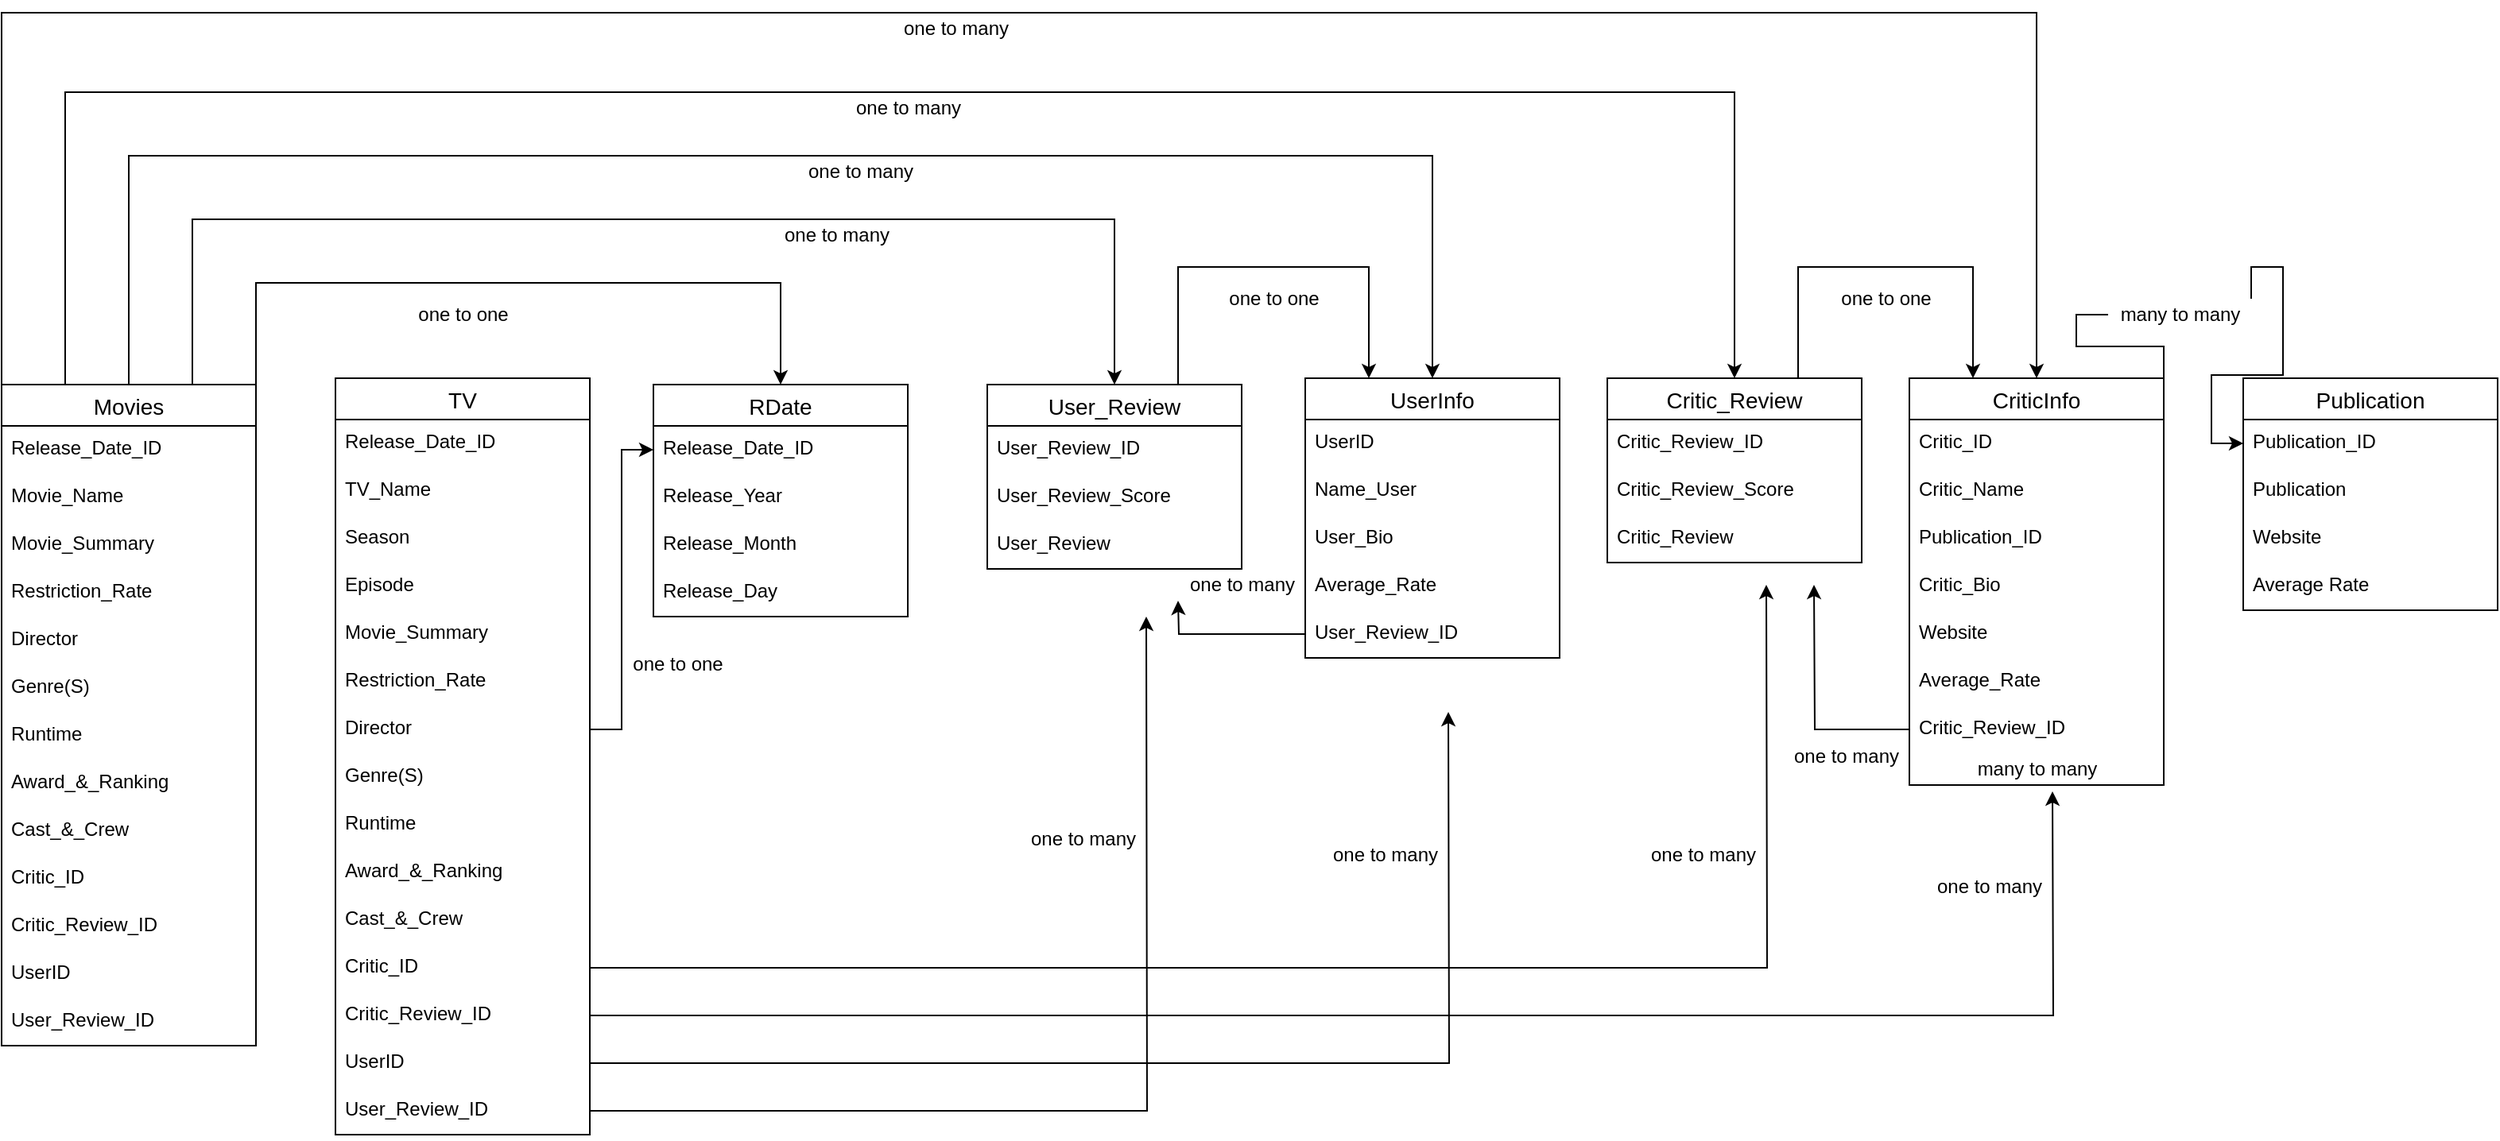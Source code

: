 <mxfile version="14.6.9" type="github">
  <diagram id="FcOZfvyRAADS41fhgshK" name="Page-1">
    <mxGraphModel dx="2603" dy="1822" grid="1" gridSize="10" guides="1" tooltips="1" connect="1" arrows="1" fold="1" page="1" pageScale="1" pageWidth="850" pageHeight="1100" math="0" shadow="0">
      <root>
        <mxCell id="0" />
        <mxCell id="1" parent="0" />
        <mxCell id="NTPSZeHlNnO5NupdeWOk-99" style="edgeStyle=orthogonalEdgeStyle;rounded=0;orthogonalLoop=1;jettySize=auto;html=1;exitX=0.5;exitY=0;exitDx=0;exitDy=0;entryX=0.5;entryY=0;entryDx=0;entryDy=0;strokeColor=#000000;" edge="1" parent="1" source="NTPSZeHlNnO5NupdeWOk-3" target="NTPSZeHlNnO5NupdeWOk-8">
          <mxGeometry relative="1" as="geometry">
            <Array as="points">
              <mxPoint y="104" />
              <mxPoint y="40" />
              <mxPoint x="330" y="40" />
            </Array>
          </mxGeometry>
        </mxCell>
        <mxCell id="NTPSZeHlNnO5NupdeWOk-103" style="edgeStyle=orthogonalEdgeStyle;rounded=0;orthogonalLoop=1;jettySize=auto;html=1;exitX=0.25;exitY=0;exitDx=0;exitDy=0;entryX=0.5;entryY=0;entryDx=0;entryDy=0;strokeColor=#000000;startArrow=none;" edge="1" parent="1" source="NTPSZeHlNnO5NupdeWOk-116" target="NTPSZeHlNnO5NupdeWOk-67">
          <mxGeometry relative="1" as="geometry">
            <Array as="points">
              <mxPoint x="540" />
            </Array>
          </mxGeometry>
        </mxCell>
        <mxCell id="NTPSZeHlNnO5NupdeWOk-104" style="edgeStyle=orthogonalEdgeStyle;rounded=0;orthogonalLoop=1;jettySize=auto;html=1;exitX=0.5;exitY=0;exitDx=0;exitDy=0;entryX=0.5;entryY=0;entryDx=0;entryDy=0;strokeColor=#000000;startArrow=none;" edge="1" parent="1" source="NTPSZeHlNnO5NupdeWOk-118" target="NTPSZeHlNnO5NupdeWOk-23">
          <mxGeometry relative="1" as="geometry">
            <Array as="points">
              <mxPoint x="740" y="-40" />
            </Array>
          </mxGeometry>
        </mxCell>
        <mxCell id="NTPSZeHlNnO5NupdeWOk-105" style="edgeStyle=orthogonalEdgeStyle;rounded=0;orthogonalLoop=1;jettySize=auto;html=1;exitX=0.25;exitY=0;exitDx=0;exitDy=0;entryX=0.5;entryY=0;entryDx=0;entryDy=0;strokeColor=#000000;startArrow=none;" edge="1" parent="1" source="NTPSZeHlNnO5NupdeWOk-120" target="NTPSZeHlNnO5NupdeWOk-61">
          <mxGeometry relative="1" as="geometry">
            <Array as="points">
              <mxPoint x="930" y="-80" />
            </Array>
          </mxGeometry>
        </mxCell>
        <mxCell id="NTPSZeHlNnO5NupdeWOk-106" style="edgeStyle=orthogonalEdgeStyle;rounded=0;orthogonalLoop=1;jettySize=auto;html=1;exitX=0;exitY=0;exitDx=0;exitDy=0;entryX=0.5;entryY=0;entryDx=0;entryDy=0;strokeColor=#000000;startArrow=none;" edge="1" parent="1" source="NTPSZeHlNnO5NupdeWOk-122" target="NTPSZeHlNnO5NupdeWOk-34">
          <mxGeometry relative="1" as="geometry">
            <Array as="points">
              <mxPoint x="1120" y="-130" />
            </Array>
          </mxGeometry>
        </mxCell>
        <mxCell id="NTPSZeHlNnO5NupdeWOk-3" value="Movies" style="swimlane;fontStyle=0;childLayout=stackLayout;horizontal=1;startSize=26;horizontalStack=0;resizeParent=1;resizeParentMax=0;resizeLast=0;collapsible=1;marginBottom=0;align=center;fontSize=14;" vertex="1" parent="1">
          <mxGeometry x="-160" y="104" width="160" height="416" as="geometry" />
        </mxCell>
        <mxCell id="NTPSZeHlNnO5NupdeWOk-4" value="Release_Date_ID" style="text;strokeColor=none;fillColor=none;spacingLeft=4;spacingRight=4;overflow=hidden;rotatable=0;points=[[0,0.5],[1,0.5]];portConstraint=eastwest;fontSize=12;" vertex="1" parent="NTPSZeHlNnO5NupdeWOk-3">
          <mxGeometry y="26" width="160" height="30" as="geometry" />
        </mxCell>
        <mxCell id="NTPSZeHlNnO5NupdeWOk-7" value="Movie_Name" style="text;strokeColor=none;fillColor=none;spacingLeft=4;spacingRight=4;overflow=hidden;rotatable=0;points=[[0,0.5],[1,0.5]];portConstraint=eastwest;fontSize=12;" vertex="1" parent="NTPSZeHlNnO5NupdeWOk-3">
          <mxGeometry y="56" width="160" height="30" as="geometry" />
        </mxCell>
        <mxCell id="NTPSZeHlNnO5NupdeWOk-5" value="Movie_Summary" style="text;strokeColor=none;fillColor=none;spacingLeft=4;spacingRight=4;overflow=hidden;rotatable=0;points=[[0,0.5],[1,0.5]];portConstraint=eastwest;fontSize=12;" vertex="1" parent="NTPSZeHlNnO5NupdeWOk-3">
          <mxGeometry y="86" width="160" height="30" as="geometry" />
        </mxCell>
        <mxCell id="NTPSZeHlNnO5NupdeWOk-6" value="Restriction_Rate" style="text;strokeColor=none;fillColor=none;spacingLeft=4;spacingRight=4;overflow=hidden;rotatable=0;points=[[0,0.5],[1,0.5]];portConstraint=eastwest;fontSize=12;" vertex="1" parent="NTPSZeHlNnO5NupdeWOk-3">
          <mxGeometry y="116" width="160" height="30" as="geometry" />
        </mxCell>
        <mxCell id="NTPSZeHlNnO5NupdeWOk-13" value="Director" style="text;strokeColor=none;fillColor=none;spacingLeft=4;spacingRight=4;overflow=hidden;rotatable=0;points=[[0,0.5],[1,0.5]];portConstraint=eastwest;fontSize=12;" vertex="1" parent="NTPSZeHlNnO5NupdeWOk-3">
          <mxGeometry y="146" width="160" height="30" as="geometry" />
        </mxCell>
        <mxCell id="NTPSZeHlNnO5NupdeWOk-14" value="Genre(S)" style="text;strokeColor=none;fillColor=none;spacingLeft=4;spacingRight=4;overflow=hidden;rotatable=0;points=[[0,0.5],[1,0.5]];portConstraint=eastwest;fontSize=12;" vertex="1" parent="NTPSZeHlNnO5NupdeWOk-3">
          <mxGeometry y="176" width="160" height="30" as="geometry" />
        </mxCell>
        <mxCell id="NTPSZeHlNnO5NupdeWOk-16" value="Runtime" style="text;strokeColor=none;fillColor=none;spacingLeft=4;spacingRight=4;overflow=hidden;rotatable=0;points=[[0,0.5],[1,0.5]];portConstraint=eastwest;fontSize=12;" vertex="1" parent="NTPSZeHlNnO5NupdeWOk-3">
          <mxGeometry y="206" width="160" height="30" as="geometry" />
        </mxCell>
        <mxCell id="NTPSZeHlNnO5NupdeWOk-17" value="Award_&amp;_Ranking" style="text;strokeColor=none;fillColor=none;spacingLeft=4;spacingRight=4;overflow=hidden;rotatable=0;points=[[0,0.5],[1,0.5]];portConstraint=eastwest;fontSize=12;" vertex="1" parent="NTPSZeHlNnO5NupdeWOk-3">
          <mxGeometry y="236" width="160" height="30" as="geometry" />
        </mxCell>
        <mxCell id="NTPSZeHlNnO5NupdeWOk-18" value="Cast_&amp;_Crew" style="text;strokeColor=none;fillColor=none;spacingLeft=4;spacingRight=4;overflow=hidden;rotatable=0;points=[[0,0.5],[1,0.5]];portConstraint=eastwest;fontSize=12;" vertex="1" parent="NTPSZeHlNnO5NupdeWOk-3">
          <mxGeometry y="266" width="160" height="30" as="geometry" />
        </mxCell>
        <mxCell id="NTPSZeHlNnO5NupdeWOk-19" value="Critic_ID" style="text;strokeColor=none;fillColor=none;spacingLeft=4;spacingRight=4;overflow=hidden;rotatable=0;points=[[0,0.5],[1,0.5]];portConstraint=eastwest;fontSize=12;" vertex="1" parent="NTPSZeHlNnO5NupdeWOk-3">
          <mxGeometry y="296" width="160" height="30" as="geometry" />
        </mxCell>
        <mxCell id="NTPSZeHlNnO5NupdeWOk-20" value="Critic_Review_ID" style="text;strokeColor=none;fillColor=none;spacingLeft=4;spacingRight=4;overflow=hidden;rotatable=0;points=[[0,0.5],[1,0.5]];portConstraint=eastwest;fontSize=12;" vertex="1" parent="NTPSZeHlNnO5NupdeWOk-3">
          <mxGeometry y="326" width="160" height="30" as="geometry" />
        </mxCell>
        <mxCell id="NTPSZeHlNnO5NupdeWOk-21" value="UserID" style="text;strokeColor=none;fillColor=none;spacingLeft=4;spacingRight=4;overflow=hidden;rotatable=0;points=[[0,0.5],[1,0.5]];portConstraint=eastwest;fontSize=12;" vertex="1" parent="NTPSZeHlNnO5NupdeWOk-3">
          <mxGeometry y="356" width="160" height="30" as="geometry" />
        </mxCell>
        <mxCell id="NTPSZeHlNnO5NupdeWOk-22" value="User_Review_ID" style="text;strokeColor=none;fillColor=none;spacingLeft=4;spacingRight=4;overflow=hidden;rotatable=0;points=[[0,0.5],[1,0.5]];portConstraint=eastwest;fontSize=12;" vertex="1" parent="NTPSZeHlNnO5NupdeWOk-3">
          <mxGeometry y="386" width="160" height="30" as="geometry" />
        </mxCell>
        <mxCell id="NTPSZeHlNnO5NupdeWOk-8" value="RDate" style="swimlane;fontStyle=0;childLayout=stackLayout;horizontal=1;startSize=26;horizontalStack=0;resizeParent=1;resizeParentMax=0;resizeLast=0;collapsible=1;marginBottom=0;align=center;fontSize=14;" vertex="1" parent="1">
          <mxGeometry x="250" y="104" width="160" height="146" as="geometry" />
        </mxCell>
        <mxCell id="NTPSZeHlNnO5NupdeWOk-9" value="Release_Date_ID" style="text;strokeColor=none;fillColor=none;spacingLeft=4;spacingRight=4;overflow=hidden;rotatable=0;points=[[0,0.5],[1,0.5]];portConstraint=eastwest;fontSize=12;" vertex="1" parent="NTPSZeHlNnO5NupdeWOk-8">
          <mxGeometry y="26" width="160" height="30" as="geometry" />
        </mxCell>
        <mxCell id="NTPSZeHlNnO5NupdeWOk-10" value="Release_Year" style="text;strokeColor=none;fillColor=none;spacingLeft=4;spacingRight=4;overflow=hidden;rotatable=0;points=[[0,0.5],[1,0.5]];portConstraint=eastwest;fontSize=12;" vertex="1" parent="NTPSZeHlNnO5NupdeWOk-8">
          <mxGeometry y="56" width="160" height="30" as="geometry" />
        </mxCell>
        <mxCell id="NTPSZeHlNnO5NupdeWOk-11" value="Release_Month" style="text;strokeColor=none;fillColor=none;spacingLeft=4;spacingRight=4;overflow=hidden;rotatable=0;points=[[0,0.5],[1,0.5]];portConstraint=eastwest;fontSize=12;" vertex="1" parent="NTPSZeHlNnO5NupdeWOk-8">
          <mxGeometry y="86" width="160" height="30" as="geometry" />
        </mxCell>
        <mxCell id="NTPSZeHlNnO5NupdeWOk-12" value="Release_Day" style="text;strokeColor=none;fillColor=none;spacingLeft=4;spacingRight=4;overflow=hidden;rotatable=0;points=[[0,0.5],[1,0.5]];portConstraint=eastwest;fontSize=12;" vertex="1" parent="NTPSZeHlNnO5NupdeWOk-8">
          <mxGeometry y="116" width="160" height="30" as="geometry" />
        </mxCell>
        <mxCell id="NTPSZeHlNnO5NupdeWOk-23" value="UserInfo" style="swimlane;fontStyle=0;childLayout=stackLayout;horizontal=1;startSize=26;horizontalStack=0;resizeParent=1;resizeParentMax=0;resizeLast=0;collapsible=1;marginBottom=0;align=center;fontSize=14;" vertex="1" parent="1">
          <mxGeometry x="660" y="100" width="160" height="176" as="geometry" />
        </mxCell>
        <mxCell id="NTPSZeHlNnO5NupdeWOk-24" value="UserID" style="text;strokeColor=none;fillColor=none;spacingLeft=4;spacingRight=4;overflow=hidden;rotatable=0;points=[[0,0.5],[1,0.5]];portConstraint=eastwest;fontSize=12;" vertex="1" parent="NTPSZeHlNnO5NupdeWOk-23">
          <mxGeometry y="26" width="160" height="30" as="geometry" />
        </mxCell>
        <mxCell id="NTPSZeHlNnO5NupdeWOk-25" value="Name_User" style="text;strokeColor=none;fillColor=none;spacingLeft=4;spacingRight=4;overflow=hidden;rotatable=0;points=[[0,0.5],[1,0.5]];portConstraint=eastwest;fontSize=12;" vertex="1" parent="NTPSZeHlNnO5NupdeWOk-23">
          <mxGeometry y="56" width="160" height="30" as="geometry" />
        </mxCell>
        <mxCell id="NTPSZeHlNnO5NupdeWOk-27" value="User_Bio" style="text;strokeColor=none;fillColor=none;spacingLeft=4;spacingRight=4;overflow=hidden;rotatable=0;points=[[0,0.5],[1,0.5]];portConstraint=eastwest;fontSize=12;" vertex="1" parent="NTPSZeHlNnO5NupdeWOk-23">
          <mxGeometry y="86" width="160" height="30" as="geometry" />
        </mxCell>
        <mxCell id="NTPSZeHlNnO5NupdeWOk-29" value="Average_Rate" style="text;strokeColor=none;fillColor=none;spacingLeft=4;spacingRight=4;overflow=hidden;rotatable=0;points=[[0,0.5],[1,0.5]];portConstraint=eastwest;fontSize=12;" vertex="1" parent="NTPSZeHlNnO5NupdeWOk-23">
          <mxGeometry y="116" width="160" height="30" as="geometry" />
        </mxCell>
        <mxCell id="NTPSZeHlNnO5NupdeWOk-30" value="User_Review_ID" style="text;strokeColor=none;fillColor=none;spacingLeft=4;spacingRight=4;overflow=hidden;rotatable=0;points=[[0,0.5],[1,0.5]];portConstraint=eastwest;fontSize=12;" vertex="1" parent="NTPSZeHlNnO5NupdeWOk-23">
          <mxGeometry y="146" width="160" height="30" as="geometry" />
        </mxCell>
        <mxCell id="NTPSZeHlNnO5NupdeWOk-130" style="edgeStyle=orthogonalEdgeStyle;rounded=0;orthogonalLoop=1;jettySize=auto;html=1;exitX=1;exitY=0;exitDx=0;exitDy=0;entryX=0;entryY=0.5;entryDx=0;entryDy=0;strokeColor=#000000;startArrow=none;" edge="1" parent="1" source="NTPSZeHlNnO5NupdeWOk-131" target="NTPSZeHlNnO5NupdeWOk-89">
          <mxGeometry relative="1" as="geometry" />
        </mxCell>
        <mxCell id="NTPSZeHlNnO5NupdeWOk-34" value="CriticInfo" style="swimlane;fontStyle=0;childLayout=stackLayout;horizontal=1;startSize=26;horizontalStack=0;resizeParent=1;resizeParentMax=0;resizeLast=0;collapsible=1;marginBottom=0;align=center;fontSize=14;" vertex="1" parent="1">
          <mxGeometry x="1040" y="100" width="160" height="256" as="geometry" />
        </mxCell>
        <mxCell id="NTPSZeHlNnO5NupdeWOk-35" value="Critic_ID" style="text;strokeColor=none;fillColor=none;spacingLeft=4;spacingRight=4;overflow=hidden;rotatable=0;points=[[0,0.5],[1,0.5]];portConstraint=eastwest;fontSize=12;" vertex="1" parent="NTPSZeHlNnO5NupdeWOk-34">
          <mxGeometry y="26" width="160" height="30" as="geometry" />
        </mxCell>
        <mxCell id="NTPSZeHlNnO5NupdeWOk-36" value="Critic_Name" style="text;strokeColor=none;fillColor=none;spacingLeft=4;spacingRight=4;overflow=hidden;rotatable=0;points=[[0,0.5],[1,0.5]];portConstraint=eastwest;fontSize=12;" vertex="1" parent="NTPSZeHlNnO5NupdeWOk-34">
          <mxGeometry y="56" width="160" height="30" as="geometry" />
        </mxCell>
        <mxCell id="NTPSZeHlNnO5NupdeWOk-37" value="Publication_ID" style="text;strokeColor=none;fillColor=none;spacingLeft=4;spacingRight=4;overflow=hidden;rotatable=0;points=[[0,0.5],[1,0.5]];portConstraint=eastwest;fontSize=12;" vertex="1" parent="NTPSZeHlNnO5NupdeWOk-34">
          <mxGeometry y="86" width="160" height="30" as="geometry" />
        </mxCell>
        <mxCell id="NTPSZeHlNnO5NupdeWOk-38" value="Critic_Bio" style="text;strokeColor=none;fillColor=none;spacingLeft=4;spacingRight=4;overflow=hidden;rotatable=0;points=[[0,0.5],[1,0.5]];portConstraint=eastwest;fontSize=12;" vertex="1" parent="NTPSZeHlNnO5NupdeWOk-34">
          <mxGeometry y="116" width="160" height="30" as="geometry" />
        </mxCell>
        <mxCell id="NTPSZeHlNnO5NupdeWOk-39" value="Website" style="text;strokeColor=none;fillColor=none;spacingLeft=4;spacingRight=4;overflow=hidden;rotatable=0;points=[[0,0.5],[1,0.5]];portConstraint=eastwest;fontSize=12;" vertex="1" parent="NTPSZeHlNnO5NupdeWOk-34">
          <mxGeometry y="146" width="160" height="30" as="geometry" />
        </mxCell>
        <mxCell id="NTPSZeHlNnO5NupdeWOk-40" value="Average_Rate" style="text;strokeColor=none;fillColor=none;spacingLeft=4;spacingRight=4;overflow=hidden;rotatable=0;points=[[0,0.5],[1,0.5]];portConstraint=eastwest;fontSize=12;" vertex="1" parent="NTPSZeHlNnO5NupdeWOk-34">
          <mxGeometry y="176" width="160" height="30" as="geometry" />
        </mxCell>
        <mxCell id="NTPSZeHlNnO5NupdeWOk-41" value="Critic_Review_ID" style="text;strokeColor=none;fillColor=none;spacingLeft=4;spacingRight=4;overflow=hidden;rotatable=0;points=[[0,0.5],[1,0.5]];portConstraint=eastwest;fontSize=12;" vertex="1" parent="NTPSZeHlNnO5NupdeWOk-34">
          <mxGeometry y="206" width="160" height="30" as="geometry" />
        </mxCell>
        <mxCell id="NTPSZeHlNnO5NupdeWOk-128" value="many to many" style="text;html=1;resizable=0;autosize=1;align=center;verticalAlign=middle;points=[];fillColor=none;strokeColor=none;rounded=0;" vertex="1" parent="NTPSZeHlNnO5NupdeWOk-34">
          <mxGeometry y="236" width="160" height="20" as="geometry" />
        </mxCell>
        <mxCell id="NTPSZeHlNnO5NupdeWOk-45" value="TV" style="swimlane;fontStyle=0;childLayout=stackLayout;horizontal=1;startSize=26;horizontalStack=0;resizeParent=1;resizeParentMax=0;resizeLast=0;collapsible=1;marginBottom=0;align=center;fontSize=14;" vertex="1" parent="1">
          <mxGeometry x="50" y="100" width="160" height="476" as="geometry" />
        </mxCell>
        <mxCell id="NTPSZeHlNnO5NupdeWOk-46" value="Release_Date_ID" style="text;strokeColor=none;fillColor=none;spacingLeft=4;spacingRight=4;overflow=hidden;rotatable=0;points=[[0,0.5],[1,0.5]];portConstraint=eastwest;fontSize=12;" vertex="1" parent="NTPSZeHlNnO5NupdeWOk-45">
          <mxGeometry y="26" width="160" height="30" as="geometry" />
        </mxCell>
        <mxCell id="NTPSZeHlNnO5NupdeWOk-47" value="TV_Name" style="text;strokeColor=none;fillColor=none;spacingLeft=4;spacingRight=4;overflow=hidden;rotatable=0;points=[[0,0.5],[1,0.5]];portConstraint=eastwest;fontSize=12;" vertex="1" parent="NTPSZeHlNnO5NupdeWOk-45">
          <mxGeometry y="56" width="160" height="30" as="geometry" />
        </mxCell>
        <mxCell id="NTPSZeHlNnO5NupdeWOk-59" value="Season" style="text;strokeColor=none;fillColor=none;spacingLeft=4;spacingRight=4;overflow=hidden;rotatable=0;points=[[0,0.5],[1,0.5]];portConstraint=eastwest;fontSize=12;" vertex="1" parent="NTPSZeHlNnO5NupdeWOk-45">
          <mxGeometry y="86" width="160" height="30" as="geometry" />
        </mxCell>
        <mxCell id="NTPSZeHlNnO5NupdeWOk-60" value="Episode" style="text;strokeColor=none;fillColor=none;spacingLeft=4;spacingRight=4;overflow=hidden;rotatable=0;points=[[0,0.5],[1,0.5]];portConstraint=eastwest;fontSize=12;" vertex="1" parent="NTPSZeHlNnO5NupdeWOk-45">
          <mxGeometry y="116" width="160" height="30" as="geometry" />
        </mxCell>
        <mxCell id="NTPSZeHlNnO5NupdeWOk-48" value="Movie_Summary" style="text;strokeColor=none;fillColor=none;spacingLeft=4;spacingRight=4;overflow=hidden;rotatable=0;points=[[0,0.5],[1,0.5]];portConstraint=eastwest;fontSize=12;" vertex="1" parent="NTPSZeHlNnO5NupdeWOk-45">
          <mxGeometry y="146" width="160" height="30" as="geometry" />
        </mxCell>
        <mxCell id="NTPSZeHlNnO5NupdeWOk-49" value="Restriction_Rate" style="text;strokeColor=none;fillColor=none;spacingLeft=4;spacingRight=4;overflow=hidden;rotatable=0;points=[[0,0.5],[1,0.5]];portConstraint=eastwest;fontSize=12;" vertex="1" parent="NTPSZeHlNnO5NupdeWOk-45">
          <mxGeometry y="176" width="160" height="30" as="geometry" />
        </mxCell>
        <mxCell id="NTPSZeHlNnO5NupdeWOk-50" value="Director" style="text;strokeColor=none;fillColor=none;spacingLeft=4;spacingRight=4;overflow=hidden;rotatable=0;points=[[0,0.5],[1,0.5]];portConstraint=eastwest;fontSize=12;" vertex="1" parent="NTPSZeHlNnO5NupdeWOk-45">
          <mxGeometry y="206" width="160" height="30" as="geometry" />
        </mxCell>
        <mxCell id="NTPSZeHlNnO5NupdeWOk-51" value="Genre(S)" style="text;strokeColor=none;fillColor=none;spacingLeft=4;spacingRight=4;overflow=hidden;rotatable=0;points=[[0,0.5],[1,0.5]];portConstraint=eastwest;fontSize=12;" vertex="1" parent="NTPSZeHlNnO5NupdeWOk-45">
          <mxGeometry y="236" width="160" height="30" as="geometry" />
        </mxCell>
        <mxCell id="NTPSZeHlNnO5NupdeWOk-52" value="Runtime" style="text;strokeColor=none;fillColor=none;spacingLeft=4;spacingRight=4;overflow=hidden;rotatable=0;points=[[0,0.5],[1,0.5]];portConstraint=eastwest;fontSize=12;" vertex="1" parent="NTPSZeHlNnO5NupdeWOk-45">
          <mxGeometry y="266" width="160" height="30" as="geometry" />
        </mxCell>
        <mxCell id="NTPSZeHlNnO5NupdeWOk-53" value="Award_&amp;_Ranking" style="text;strokeColor=none;fillColor=none;spacingLeft=4;spacingRight=4;overflow=hidden;rotatable=0;points=[[0,0.5],[1,0.5]];portConstraint=eastwest;fontSize=12;" vertex="1" parent="NTPSZeHlNnO5NupdeWOk-45">
          <mxGeometry y="296" width="160" height="30" as="geometry" />
        </mxCell>
        <mxCell id="NTPSZeHlNnO5NupdeWOk-54" value="Cast_&amp;_Crew" style="text;strokeColor=none;fillColor=none;spacingLeft=4;spacingRight=4;overflow=hidden;rotatable=0;points=[[0,0.5],[1,0.5]];portConstraint=eastwest;fontSize=12;" vertex="1" parent="NTPSZeHlNnO5NupdeWOk-45">
          <mxGeometry y="326" width="160" height="30" as="geometry" />
        </mxCell>
        <mxCell id="NTPSZeHlNnO5NupdeWOk-55" value="Critic_ID" style="text;strokeColor=none;fillColor=none;spacingLeft=4;spacingRight=4;overflow=hidden;rotatable=0;points=[[0,0.5],[1,0.5]];portConstraint=eastwest;fontSize=12;" vertex="1" parent="NTPSZeHlNnO5NupdeWOk-45">
          <mxGeometry y="356" width="160" height="30" as="geometry" />
        </mxCell>
        <mxCell id="NTPSZeHlNnO5NupdeWOk-56" value="Critic_Review_ID" style="text;strokeColor=none;fillColor=none;spacingLeft=4;spacingRight=4;overflow=hidden;rotatable=0;points=[[0,0.5],[1,0.5]];portConstraint=eastwest;fontSize=12;" vertex="1" parent="NTPSZeHlNnO5NupdeWOk-45">
          <mxGeometry y="386" width="160" height="30" as="geometry" />
        </mxCell>
        <mxCell id="NTPSZeHlNnO5NupdeWOk-57" value="UserID" style="text;strokeColor=none;fillColor=none;spacingLeft=4;spacingRight=4;overflow=hidden;rotatable=0;points=[[0,0.5],[1,0.5]];portConstraint=eastwest;fontSize=12;" vertex="1" parent="NTPSZeHlNnO5NupdeWOk-45">
          <mxGeometry y="416" width="160" height="30" as="geometry" />
        </mxCell>
        <mxCell id="NTPSZeHlNnO5NupdeWOk-58" value="User_Review_ID" style="text;strokeColor=none;fillColor=none;spacingLeft=4;spacingRight=4;overflow=hidden;rotatable=0;points=[[0,0.5],[1,0.5]];portConstraint=eastwest;fontSize=12;" vertex="1" parent="NTPSZeHlNnO5NupdeWOk-45">
          <mxGeometry y="446" width="160" height="30" as="geometry" />
        </mxCell>
        <mxCell id="NTPSZeHlNnO5NupdeWOk-137" style="edgeStyle=orthogonalEdgeStyle;rounded=0;orthogonalLoop=1;jettySize=auto;html=1;exitX=0.75;exitY=0;exitDx=0;exitDy=0;entryX=0.25;entryY=0;entryDx=0;entryDy=0;strokeColor=#000000;" edge="1" parent="1" source="NTPSZeHlNnO5NupdeWOk-61" target="NTPSZeHlNnO5NupdeWOk-34">
          <mxGeometry relative="1" as="geometry">
            <Array as="points">
              <mxPoint x="970" y="30" />
              <mxPoint x="1080" y="30" />
            </Array>
          </mxGeometry>
        </mxCell>
        <mxCell id="NTPSZeHlNnO5NupdeWOk-61" value="Critic_Review" style="swimlane;fontStyle=0;childLayout=stackLayout;horizontal=1;startSize=26;horizontalStack=0;resizeParent=1;resizeParentMax=0;resizeLast=0;collapsible=1;marginBottom=0;align=center;fontSize=14;" vertex="1" parent="1">
          <mxGeometry x="850" y="100" width="160" height="116" as="geometry" />
        </mxCell>
        <mxCell id="NTPSZeHlNnO5NupdeWOk-62" value="Critic_Review_ID" style="text;strokeColor=none;fillColor=none;spacingLeft=4;spacingRight=4;overflow=hidden;rotatable=0;points=[[0,0.5],[1,0.5]];portConstraint=eastwest;fontSize=12;" vertex="1" parent="NTPSZeHlNnO5NupdeWOk-61">
          <mxGeometry y="26" width="160" height="30" as="geometry" />
        </mxCell>
        <mxCell id="NTPSZeHlNnO5NupdeWOk-63" value="Critic_Review_Score" style="text;strokeColor=none;fillColor=none;spacingLeft=4;spacingRight=4;overflow=hidden;rotatable=0;points=[[0,0.5],[1,0.5]];portConstraint=eastwest;fontSize=12;" vertex="1" parent="NTPSZeHlNnO5NupdeWOk-61">
          <mxGeometry y="56" width="160" height="30" as="geometry" />
        </mxCell>
        <mxCell id="NTPSZeHlNnO5NupdeWOk-64" value="Critic_Review" style="text;strokeColor=none;fillColor=none;spacingLeft=4;spacingRight=4;overflow=hidden;rotatable=0;points=[[0,0.5],[1,0.5]];portConstraint=eastwest;fontSize=12;" vertex="1" parent="NTPSZeHlNnO5NupdeWOk-61">
          <mxGeometry y="86" width="160" height="30" as="geometry" />
        </mxCell>
        <mxCell id="NTPSZeHlNnO5NupdeWOk-133" style="edgeStyle=orthogonalEdgeStyle;rounded=0;orthogonalLoop=1;jettySize=auto;html=1;exitX=0.75;exitY=0;exitDx=0;exitDy=0;entryX=0.25;entryY=0;entryDx=0;entryDy=0;strokeColor=#000000;" edge="1" parent="1" source="NTPSZeHlNnO5NupdeWOk-67" target="NTPSZeHlNnO5NupdeWOk-23">
          <mxGeometry relative="1" as="geometry">
            <Array as="points">
              <mxPoint x="580" y="30" />
              <mxPoint x="700" y="30" />
            </Array>
          </mxGeometry>
        </mxCell>
        <mxCell id="NTPSZeHlNnO5NupdeWOk-67" value="User_Review" style="swimlane;fontStyle=0;childLayout=stackLayout;horizontal=1;startSize=26;horizontalStack=0;resizeParent=1;resizeParentMax=0;resizeLast=0;collapsible=1;marginBottom=0;align=center;fontSize=14;" vertex="1" parent="1">
          <mxGeometry x="460" y="104" width="160" height="116" as="geometry" />
        </mxCell>
        <mxCell id="NTPSZeHlNnO5NupdeWOk-68" value="User_Review_ID&#xa;" style="text;strokeColor=none;fillColor=none;spacingLeft=4;spacingRight=4;overflow=hidden;rotatable=0;points=[[0,0.5],[1,0.5]];portConstraint=eastwest;fontSize=12;" vertex="1" parent="NTPSZeHlNnO5NupdeWOk-67">
          <mxGeometry y="26" width="160" height="30" as="geometry" />
        </mxCell>
        <mxCell id="NTPSZeHlNnO5NupdeWOk-69" value="User_Review_Score" style="text;strokeColor=none;fillColor=none;spacingLeft=4;spacingRight=4;overflow=hidden;rotatable=0;points=[[0,0.5],[1,0.5]];portConstraint=eastwest;fontSize=12;" vertex="1" parent="NTPSZeHlNnO5NupdeWOk-67">
          <mxGeometry y="56" width="160" height="30" as="geometry" />
        </mxCell>
        <mxCell id="NTPSZeHlNnO5NupdeWOk-70" value="User_Review" style="text;strokeColor=none;fillColor=none;spacingLeft=4;spacingRight=4;overflow=hidden;rotatable=0;points=[[0,0.5],[1,0.5]];portConstraint=eastwest;fontSize=12;" vertex="1" parent="NTPSZeHlNnO5NupdeWOk-67">
          <mxGeometry y="86" width="160" height="30" as="geometry" />
        </mxCell>
        <mxCell id="NTPSZeHlNnO5NupdeWOk-88" value="Publication" style="swimlane;fontStyle=0;childLayout=stackLayout;horizontal=1;startSize=26;horizontalStack=0;resizeParent=1;resizeParentMax=0;resizeLast=0;collapsible=1;marginBottom=0;align=center;fontSize=14;" vertex="1" parent="1">
          <mxGeometry x="1250" y="100" width="160" height="146" as="geometry" />
        </mxCell>
        <mxCell id="NTPSZeHlNnO5NupdeWOk-89" value="Publication_ID" style="text;strokeColor=none;fillColor=none;spacingLeft=4;spacingRight=4;overflow=hidden;rotatable=0;points=[[0,0.5],[1,0.5]];portConstraint=eastwest;fontSize=12;" vertex="1" parent="NTPSZeHlNnO5NupdeWOk-88">
          <mxGeometry y="26" width="160" height="30" as="geometry" />
        </mxCell>
        <mxCell id="NTPSZeHlNnO5NupdeWOk-90" value="Publication" style="text;strokeColor=none;fillColor=none;spacingLeft=4;spacingRight=4;overflow=hidden;rotatable=0;points=[[0,0.5],[1,0.5]];portConstraint=eastwest;fontSize=12;" vertex="1" parent="NTPSZeHlNnO5NupdeWOk-88">
          <mxGeometry y="56" width="160" height="30" as="geometry" />
        </mxCell>
        <mxCell id="NTPSZeHlNnO5NupdeWOk-93" value="Website" style="text;strokeColor=none;fillColor=none;spacingLeft=4;spacingRight=4;overflow=hidden;rotatable=0;points=[[0,0.5],[1,0.5]];portConstraint=eastwest;fontSize=12;" vertex="1" parent="NTPSZeHlNnO5NupdeWOk-88">
          <mxGeometry y="86" width="160" height="30" as="geometry" />
        </mxCell>
        <mxCell id="NTPSZeHlNnO5NupdeWOk-94" value="Average Rate" style="text;strokeColor=none;fillColor=none;spacingLeft=4;spacingRight=4;overflow=hidden;rotatable=0;points=[[0,0.5],[1,0.5]];portConstraint=eastwest;fontSize=12;" vertex="1" parent="NTPSZeHlNnO5NupdeWOk-88">
          <mxGeometry y="116" width="160" height="30" as="geometry" />
        </mxCell>
        <mxCell id="NTPSZeHlNnO5NupdeWOk-102" style="edgeStyle=orthogonalEdgeStyle;rounded=0;orthogonalLoop=1;jettySize=auto;html=1;entryX=0;entryY=0.5;entryDx=0;entryDy=0;strokeColor=#000000;exitX=1;exitY=0.5;exitDx=0;exitDy=0;" edge="1" parent="1" source="NTPSZeHlNnO5NupdeWOk-50" target="NTPSZeHlNnO5NupdeWOk-9">
          <mxGeometry relative="1" as="geometry">
            <mxPoint x="230" y="310" as="sourcePoint" />
          </mxGeometry>
        </mxCell>
        <mxCell id="NTPSZeHlNnO5NupdeWOk-109" style="edgeStyle=orthogonalEdgeStyle;rounded=0;orthogonalLoop=1;jettySize=auto;html=1;exitX=1;exitY=0.5;exitDx=0;exitDy=0;strokeColor=#000000;" edge="1" parent="1" source="NTPSZeHlNnO5NupdeWOk-58">
          <mxGeometry relative="1" as="geometry">
            <mxPoint x="560" y="250" as="targetPoint" />
          </mxGeometry>
        </mxCell>
        <mxCell id="NTPSZeHlNnO5NupdeWOk-110" style="edgeStyle=orthogonalEdgeStyle;rounded=0;orthogonalLoop=1;jettySize=auto;html=1;exitX=1;exitY=0.5;exitDx=0;exitDy=0;strokeColor=#000000;" edge="1" parent="1" source="NTPSZeHlNnO5NupdeWOk-57">
          <mxGeometry relative="1" as="geometry">
            <mxPoint x="750" y="310" as="targetPoint" />
          </mxGeometry>
        </mxCell>
        <mxCell id="NTPSZeHlNnO5NupdeWOk-111" style="edgeStyle=orthogonalEdgeStyle;rounded=0;orthogonalLoop=1;jettySize=auto;html=1;exitX=1;exitY=0.5;exitDx=0;exitDy=0;strokeColor=#000000;" edge="1" parent="1" source="NTPSZeHlNnO5NupdeWOk-56">
          <mxGeometry relative="1" as="geometry">
            <mxPoint x="1130" y="360" as="targetPoint" />
          </mxGeometry>
        </mxCell>
        <mxCell id="NTPSZeHlNnO5NupdeWOk-112" style="edgeStyle=orthogonalEdgeStyle;rounded=0;orthogonalLoop=1;jettySize=auto;html=1;exitX=1;exitY=0.5;exitDx=0;exitDy=0;strokeColor=#000000;" edge="1" parent="1" source="NTPSZeHlNnO5NupdeWOk-55">
          <mxGeometry relative="1" as="geometry">
            <mxPoint x="950" y="230" as="targetPoint" />
          </mxGeometry>
        </mxCell>
        <mxCell id="NTPSZeHlNnO5NupdeWOk-113" value="one to one" style="text;html=1;resizable=0;autosize=1;align=center;verticalAlign=middle;points=[];fillColor=none;strokeColor=none;rounded=0;" vertex="1" parent="1">
          <mxGeometry x="95" y="50" width="70" height="20" as="geometry" />
        </mxCell>
        <mxCell id="NTPSZeHlNnO5NupdeWOk-114" value="one to one" style="text;html=1;resizable=0;autosize=1;align=center;verticalAlign=middle;points=[];fillColor=none;strokeColor=none;rounded=0;" vertex="1" parent="1">
          <mxGeometry x="230" y="270" width="70" height="20" as="geometry" />
        </mxCell>
        <mxCell id="NTPSZeHlNnO5NupdeWOk-116" value="one to many" style="text;html=1;resizable=0;autosize=1;align=center;verticalAlign=middle;points=[];fillColor=none;strokeColor=none;rounded=0;" vertex="1" parent="1">
          <mxGeometry x="325" width="80" height="20" as="geometry" />
        </mxCell>
        <mxCell id="NTPSZeHlNnO5NupdeWOk-117" value="" style="edgeStyle=orthogonalEdgeStyle;rounded=0;orthogonalLoop=1;jettySize=auto;html=1;exitX=0.25;exitY=0;exitDx=0;exitDy=0;entryX=0.5;entryY=0;entryDx=0;entryDy=0;strokeColor=#000000;endArrow=none;" edge="1" parent="1" source="NTPSZeHlNnO5NupdeWOk-3" target="NTPSZeHlNnO5NupdeWOk-116">
          <mxGeometry relative="1" as="geometry">
            <mxPoint x="-120" y="104" as="sourcePoint" />
            <mxPoint x="540" y="104" as="targetPoint" />
            <Array as="points">
              <mxPoint x="-40" y="104" />
              <mxPoint x="-40" />
            </Array>
          </mxGeometry>
        </mxCell>
        <mxCell id="NTPSZeHlNnO5NupdeWOk-118" value="one to many" style="text;html=1;resizable=0;autosize=1;align=center;verticalAlign=middle;points=[];fillColor=none;strokeColor=none;rounded=0;" vertex="1" parent="1">
          <mxGeometry x="340" y="-40" width="80" height="20" as="geometry" />
        </mxCell>
        <mxCell id="NTPSZeHlNnO5NupdeWOk-119" value="" style="edgeStyle=orthogonalEdgeStyle;rounded=0;orthogonalLoop=1;jettySize=auto;html=1;exitX=0.5;exitY=0;exitDx=0;exitDy=0;entryX=0.5;entryY=0;entryDx=0;entryDy=0;strokeColor=#000000;endArrow=none;" edge="1" parent="1" source="NTPSZeHlNnO5NupdeWOk-3" target="NTPSZeHlNnO5NupdeWOk-118">
          <mxGeometry relative="1" as="geometry">
            <mxPoint x="-80" y="104" as="sourcePoint" />
            <mxPoint x="740" y="100" as="targetPoint" />
            <Array as="points">
              <mxPoint x="-80" y="-40" />
            </Array>
          </mxGeometry>
        </mxCell>
        <mxCell id="NTPSZeHlNnO5NupdeWOk-120" value="one to many" style="text;html=1;resizable=0;autosize=1;align=center;verticalAlign=middle;points=[];fillColor=none;strokeColor=none;rounded=0;" vertex="1" parent="1">
          <mxGeometry x="370" y="-80" width="80" height="20" as="geometry" />
        </mxCell>
        <mxCell id="NTPSZeHlNnO5NupdeWOk-121" value="" style="edgeStyle=orthogonalEdgeStyle;rounded=0;orthogonalLoop=1;jettySize=auto;html=1;exitX=0.25;exitY=0;exitDx=0;exitDy=0;entryX=0.5;entryY=0;entryDx=0;entryDy=0;strokeColor=#000000;endArrow=none;" edge="1" parent="1" source="NTPSZeHlNnO5NupdeWOk-3" target="NTPSZeHlNnO5NupdeWOk-120">
          <mxGeometry relative="1" as="geometry">
            <mxPoint x="-120" y="104" as="sourcePoint" />
            <mxPoint x="930" y="100" as="targetPoint" />
            <Array as="points">
              <mxPoint x="-120" y="-80" />
            </Array>
          </mxGeometry>
        </mxCell>
        <mxCell id="NTPSZeHlNnO5NupdeWOk-122" value="one to many" style="text;html=1;resizable=0;autosize=1;align=center;verticalAlign=middle;points=[];fillColor=none;strokeColor=none;rounded=0;" vertex="1" parent="1">
          <mxGeometry x="400" y="-130" width="80" height="20" as="geometry" />
        </mxCell>
        <mxCell id="NTPSZeHlNnO5NupdeWOk-123" value="" style="edgeStyle=orthogonalEdgeStyle;rounded=0;orthogonalLoop=1;jettySize=auto;html=1;exitX=0;exitY=0;exitDx=0;exitDy=0;entryX=0.5;entryY=0;entryDx=0;entryDy=0;strokeColor=#000000;endArrow=none;" edge="1" parent="1" source="NTPSZeHlNnO5NupdeWOk-3" target="NTPSZeHlNnO5NupdeWOk-122">
          <mxGeometry relative="1" as="geometry">
            <mxPoint x="-160" y="104" as="sourcePoint" />
            <mxPoint x="1120" y="100" as="targetPoint" />
            <Array as="points">
              <mxPoint x="-160" y="-130" />
            </Array>
          </mxGeometry>
        </mxCell>
        <mxCell id="NTPSZeHlNnO5NupdeWOk-124" value="one to many" style="text;html=1;resizable=0;autosize=1;align=center;verticalAlign=middle;points=[];fillColor=none;strokeColor=none;rounded=0;" vertex="1" parent="1">
          <mxGeometry x="480" y="380" width="80" height="20" as="geometry" />
        </mxCell>
        <mxCell id="NTPSZeHlNnO5NupdeWOk-125" value="one to many" style="text;html=1;resizable=0;autosize=1;align=center;verticalAlign=middle;points=[];fillColor=none;strokeColor=none;rounded=0;" vertex="1" parent="1">
          <mxGeometry x="670" y="390" width="80" height="20" as="geometry" />
        </mxCell>
        <mxCell id="NTPSZeHlNnO5NupdeWOk-126" value="one to many" style="text;html=1;resizable=0;autosize=1;align=center;verticalAlign=middle;points=[];fillColor=none;strokeColor=none;rounded=0;" vertex="1" parent="1">
          <mxGeometry x="870" y="390" width="80" height="20" as="geometry" />
        </mxCell>
        <mxCell id="NTPSZeHlNnO5NupdeWOk-127" value="one to many" style="text;html=1;resizable=0;autosize=1;align=center;verticalAlign=middle;points=[];fillColor=none;strokeColor=none;rounded=0;" vertex="1" parent="1">
          <mxGeometry x="1050" y="410" width="80" height="20" as="geometry" />
        </mxCell>
        <mxCell id="NTPSZeHlNnO5NupdeWOk-131" value="many to many" style="text;html=1;resizable=0;autosize=1;align=center;verticalAlign=middle;points=[];fillColor=none;strokeColor=none;rounded=0;" vertex="1" parent="1">
          <mxGeometry x="1165" y="50" width="90" height="20" as="geometry" />
        </mxCell>
        <mxCell id="NTPSZeHlNnO5NupdeWOk-132" value="" style="edgeStyle=orthogonalEdgeStyle;rounded=0;orthogonalLoop=1;jettySize=auto;html=1;exitX=1;exitY=0;exitDx=0;exitDy=0;entryX=0;entryY=0.5;entryDx=0;entryDy=0;strokeColor=#000000;endArrow=none;" edge="1" parent="1" source="NTPSZeHlNnO5NupdeWOk-34" target="NTPSZeHlNnO5NupdeWOk-131">
          <mxGeometry relative="1" as="geometry">
            <mxPoint x="1200" y="100" as="sourcePoint" />
            <mxPoint x="1250" y="141" as="targetPoint" />
          </mxGeometry>
        </mxCell>
        <mxCell id="NTPSZeHlNnO5NupdeWOk-134" value="one to one" style="text;html=1;resizable=0;autosize=1;align=center;verticalAlign=middle;points=[];fillColor=none;strokeColor=none;rounded=0;" vertex="1" parent="1">
          <mxGeometry x="605" y="40" width="70" height="20" as="geometry" />
        </mxCell>
        <mxCell id="NTPSZeHlNnO5NupdeWOk-135" style="edgeStyle=orthogonalEdgeStyle;rounded=0;orthogonalLoop=1;jettySize=auto;html=1;exitX=0;exitY=0.5;exitDx=0;exitDy=0;strokeColor=#000000;" edge="1" parent="1" source="NTPSZeHlNnO5NupdeWOk-30">
          <mxGeometry relative="1" as="geometry">
            <mxPoint x="580" y="240" as="targetPoint" />
          </mxGeometry>
        </mxCell>
        <mxCell id="NTPSZeHlNnO5NupdeWOk-136" value="one to many" style="text;html=1;resizable=0;autosize=1;align=center;verticalAlign=middle;points=[];fillColor=none;strokeColor=none;rounded=0;" vertex="1" parent="1">
          <mxGeometry x="580" y="220" width="80" height="20" as="geometry" />
        </mxCell>
        <mxCell id="NTPSZeHlNnO5NupdeWOk-138" value="one to one" style="text;html=1;resizable=0;autosize=1;align=center;verticalAlign=middle;points=[];fillColor=none;strokeColor=none;rounded=0;" vertex="1" parent="1">
          <mxGeometry x="990" y="40" width="70" height="20" as="geometry" />
        </mxCell>
        <mxCell id="NTPSZeHlNnO5NupdeWOk-139" style="edgeStyle=orthogonalEdgeStyle;rounded=0;orthogonalLoop=1;jettySize=auto;html=1;exitX=0;exitY=0.5;exitDx=0;exitDy=0;strokeColor=#000000;" edge="1" parent="1" source="NTPSZeHlNnO5NupdeWOk-41">
          <mxGeometry relative="1" as="geometry">
            <mxPoint x="980.0" y="230" as="targetPoint" />
          </mxGeometry>
        </mxCell>
        <mxCell id="NTPSZeHlNnO5NupdeWOk-140" value="one to many" style="text;html=1;resizable=0;autosize=1;align=center;verticalAlign=middle;points=[];fillColor=none;strokeColor=none;rounded=0;" vertex="1" parent="1">
          <mxGeometry x="960" y="328" width="80" height="20" as="geometry" />
        </mxCell>
      </root>
    </mxGraphModel>
  </diagram>
</mxfile>
